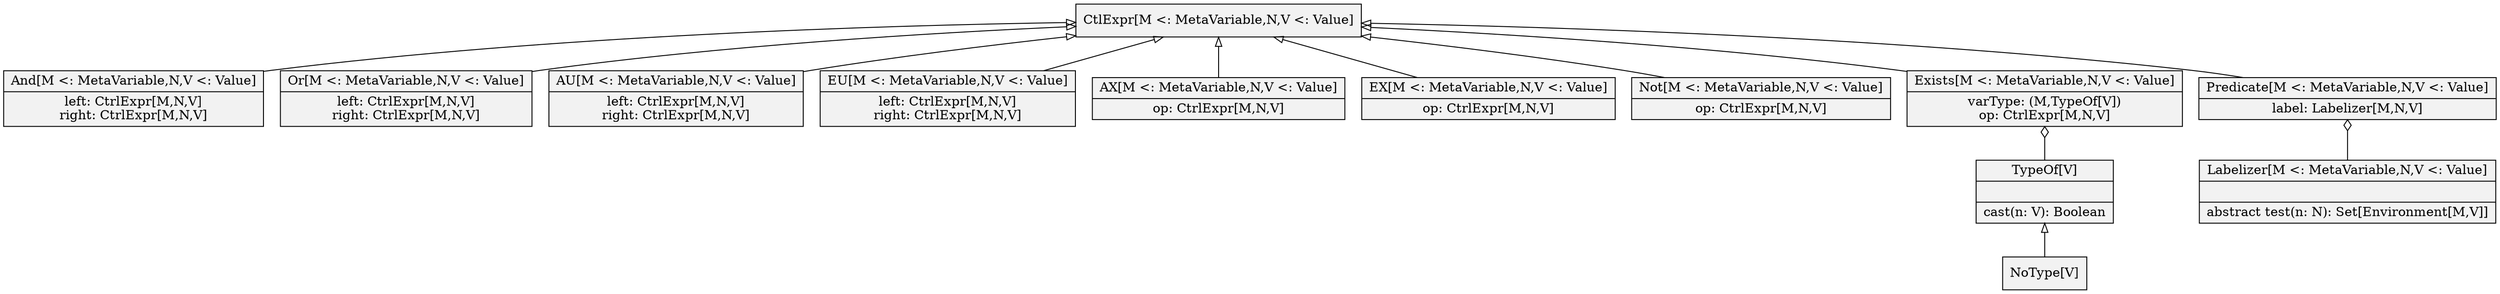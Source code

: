 digraph hierarchy {
	node[shape=record,style=filled,fillcolor=gray95]
	edge[dir=back, arrowtail=empty]
	
    // nodes
	Ctl [label="CtlExpr[M \<: MetaVariable,N,V \<: Value]"]
    And [label="{And[M \<: MetaVariable,N,V \<: Value]|left: CtrlExpr[M,N,V]\nright: CtrlExpr[M,N,V]}"]
    Or [label="{Or[M \<: MetaVariable,N,V \<: Value]|left: CtrlExpr[M,N,V]\nright: CtrlExpr[M,N,V]}"]
    AU [label="{AU[M \<: MetaVariable,N,V \<: Value]|left: CtrlExpr[M,N,V]\nright: CtrlExpr[M,N,V]}"]
    EU [label="{EU[M \<: MetaVariable,N,V \<: Value]|left: CtrlExpr[M,N,V]\nright: CtrlExpr[M,N,V]}"]
   
    AX [label="{AX[M \<: MetaVariable,N,V \<: Value]|op: CtrlExpr[M,N,V]}"]
    EX [label="{EX[M \<: MetaVariable,N,V \<: Value]|op: CtrlExpr[M,N,V]}"]
    Not [label="{Not[M \<: MetaVariable,N,V \<: Value]|op: CtrlExpr[M,N,V]}"]
    
	Exists [label="{Exists[M \<: MetaVariable,N,V \<: Value]|varType: (M,TypeOf[V])\nop: CtrlExpr[M,N,V]}"]
    Predicate [label="{Predicate[M \<: MetaVariable,N,V \<: Value]|label: Labelizer[M,N,V]}"]

	TypeOf [label="{TypeOf[V]||cast(n: V): Boolean}"]
	NoType [label="NoType[V]"]
	Labelizer [label="{Labelizer[M \<: MetaVariable,N,V \<: Value]|| abstract test(n: N): Set[Environment[M,V]]}"]
	
	// links
	Ctl -> And
	Ctl -> Or
	Ctl -> AU
	Ctl -> EU
	Ctl -> AX
	Ctl -> EX
	Ctl -> Not
	Ctl -> Exists
	Ctl -> Predicate
	TypeOf -> NoType
	
	Predicate -> Labelizer [arrowtail=odiamond]
	Exists -> TypeOf [arrowtail=odiamond]
}